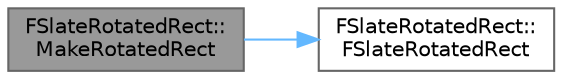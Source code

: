 digraph "FSlateRotatedRect::MakeRotatedRect"
{
 // INTERACTIVE_SVG=YES
 // LATEX_PDF_SIZE
  bgcolor="transparent";
  edge [fontname=Helvetica,fontsize=10,labelfontname=Helvetica,labelfontsize=10];
  node [fontname=Helvetica,fontsize=10,shape=box,height=0.2,width=0.4];
  rankdir="LR";
  Node1 [id="Node000001",label="FSlateRotatedRect::\lMakeRotatedRect",height=0.2,width=0.4,color="gray40", fillcolor="grey60", style="filled", fontcolor="black",tooltip=" "];
  Node1 -> Node2 [id="edge1_Node000001_Node000002",color="steelblue1",style="solid",tooltip=" "];
  Node2 [id="Node000002",label="FSlateRotatedRect::\lFSlateRotatedRect",height=0.2,width=0.4,color="grey40", fillcolor="white", style="filled",URL="$d6/deb/structFSlateRotatedRect.html#ababa25f0e571f5582e30ab0709a3af8e",tooltip="Default ctor."];
}

